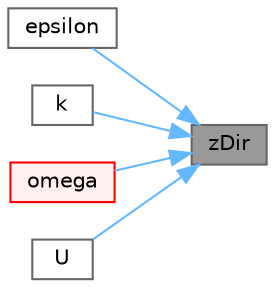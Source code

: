 digraph "zDir"
{
 // LATEX_PDF_SIZE
  bgcolor="transparent";
  edge [fontname=Helvetica,fontsize=10,labelfontname=Helvetica,labelfontsize=10];
  node [fontname=Helvetica,fontsize=10,shape=box,height=0.2,width=0.4];
  rankdir="RL";
  Node1 [id="Node000001",label="zDir",height=0.2,width=0.4,color="gray40", fillcolor="grey60", style="filled", fontcolor="black",tooltip=" "];
  Node1 -> Node2 [id="edge1_Node000001_Node000002",dir="back",color="steelblue1",style="solid",tooltip=" "];
  Node2 [id="Node000002",label="epsilon",height=0.2,width=0.4,color="grey40", fillcolor="white", style="filled",URL="$classFoam_1_1atmBoundaryLayer.html#a7773e2aeccdb3647ed7223b66bc5d804",tooltip=" "];
  Node1 -> Node3 [id="edge2_Node000001_Node000003",dir="back",color="steelblue1",style="solid",tooltip=" "];
  Node3 [id="Node000003",label="k",height=0.2,width=0.4,color="grey40", fillcolor="white", style="filled",URL="$classFoam_1_1atmBoundaryLayer.html#af3441b9df6f387d4578b7b27168ae762",tooltip=" "];
  Node1 -> Node4 [id="edge3_Node000001_Node000004",dir="back",color="steelblue1",style="solid",tooltip=" "];
  Node4 [id="Node000004",label="omega",height=0.2,width=0.4,color="red", fillcolor="#FFF0F0", style="filled",URL="$classFoam_1_1atmBoundaryLayer.html#add85822c37bb1bceeef040511fa5035d",tooltip=" "];
  Node1 -> Node7 [id="edge4_Node000001_Node000007",dir="back",color="steelblue1",style="solid",tooltip=" "];
  Node7 [id="Node000007",label="U",height=0.2,width=0.4,color="grey40", fillcolor="white", style="filled",URL="$classFoam_1_1atmBoundaryLayer.html#ae368c313893d47e38f4ae1cb1fb4e307",tooltip=" "];
}
